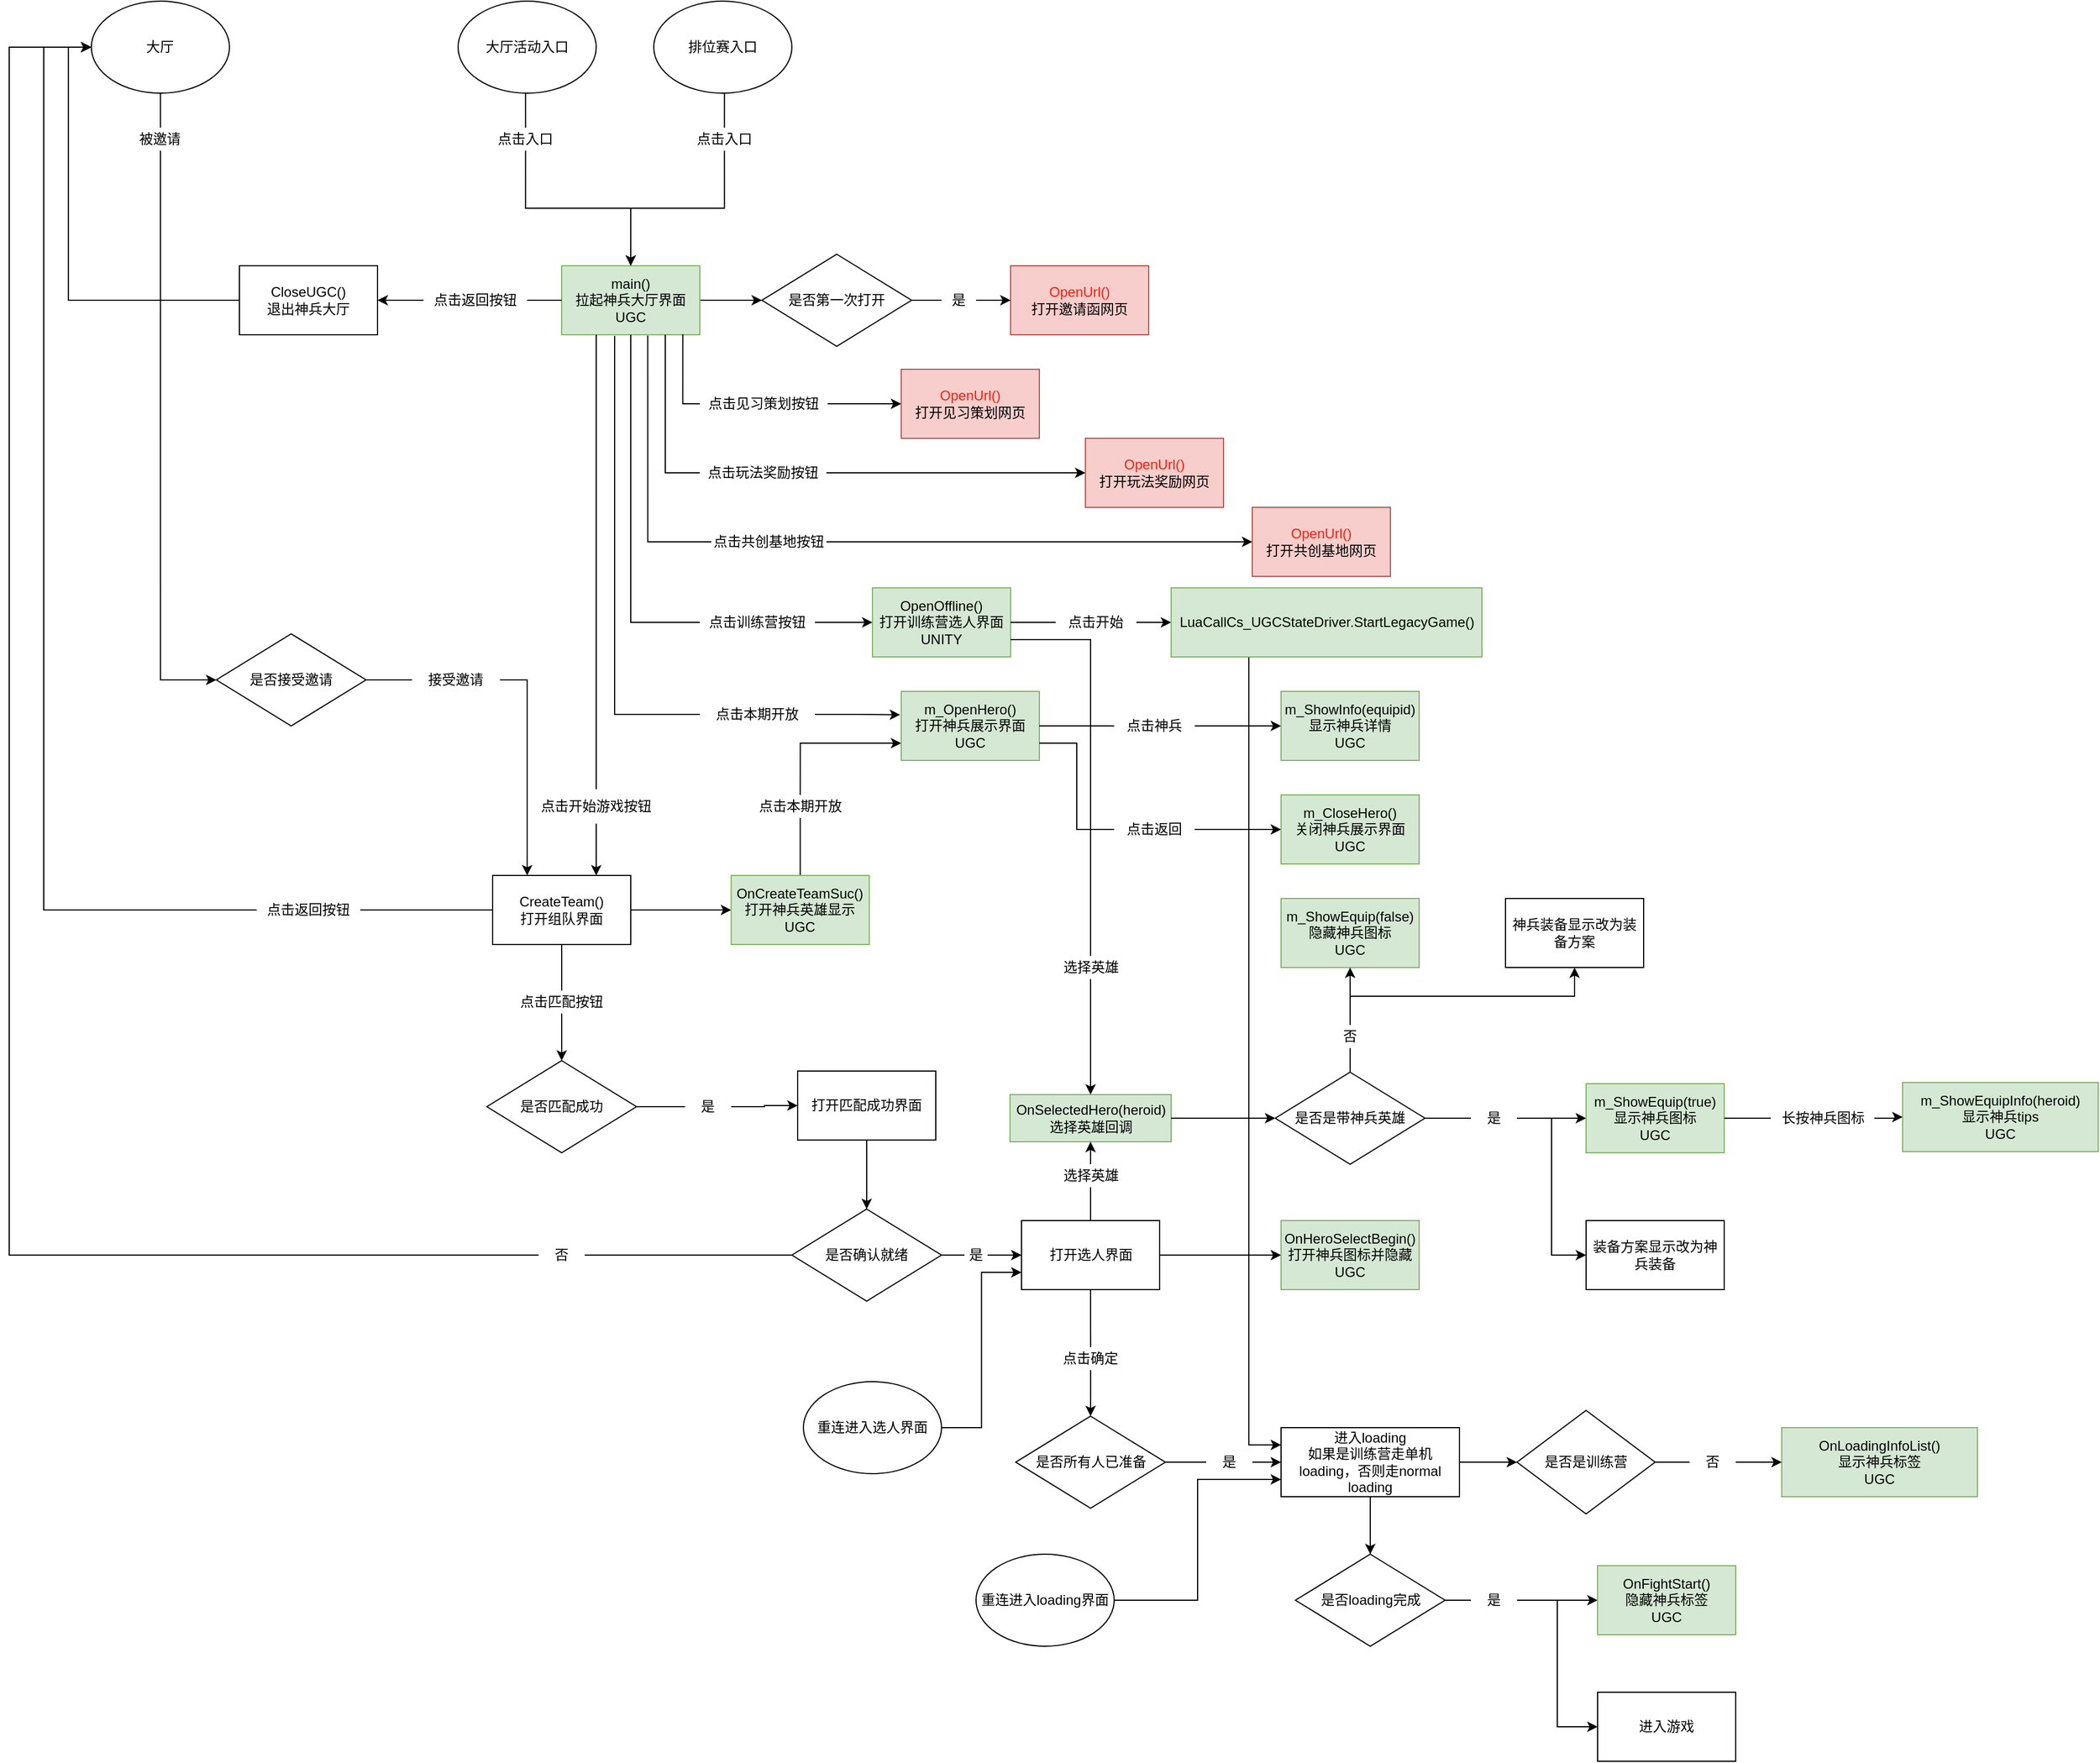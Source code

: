 <mxfile version="14.9.0" type="github">
  <diagram id="YT8MG9-5HIi4pTICeNCn" name="Page-1">
    <mxGraphModel dx="2012" dy="662" grid="1" gridSize="10" guides="1" tooltips="1" connect="1" arrows="1" fold="1" page="1" pageScale="1" pageWidth="827" pageHeight="1169" math="0" shadow="0">
      <root>
        <mxCell id="0" />
        <mxCell id="1" parent="0" />
        <mxCell id="nhshDBGBUjT2qlWIEf-f-32" style="edgeStyle=orthogonalEdgeStyle;rounded=0;orthogonalLoop=1;jettySize=auto;html=1;entryX=0;entryY=0.5;entryDx=0;entryDy=0;exitX=1;exitY=0.5;exitDx=0;exitDy=0;" parent="1" source="nhshDBGBUjT2qlWIEf-f-1" target="nhshDBGBUjT2qlWIEf-f-25" edge="1">
          <mxGeometry relative="1" as="geometry" />
        </mxCell>
        <mxCell id="nhshDBGBUjT2qlWIEf-f-43" style="edgeStyle=orthogonalEdgeStyle;rounded=0;orthogonalLoop=1;jettySize=auto;html=1;exitX=0;exitY=0.5;exitDx=0;exitDy=0;entryX=1;entryY=0.5;entryDx=0;entryDy=0;startArrow=none;" parent="1" source="nhshDBGBUjT2qlWIEf-f-44" target="nhshDBGBUjT2qlWIEf-f-13" edge="1">
          <mxGeometry relative="1" as="geometry" />
        </mxCell>
        <mxCell id="nhshDBGBUjT2qlWIEf-f-50" style="edgeStyle=orthogonalEdgeStyle;rounded=0;orthogonalLoop=1;jettySize=auto;html=1;exitX=1;exitY=0.5;exitDx=0;exitDy=0;entryX=0;entryY=0.5;entryDx=0;entryDy=0;startArrow=none;" parent="1" source="nhshDBGBUjT2qlWIEf-f-51" target="nhshDBGBUjT2qlWIEf-f-48" edge="1">
          <mxGeometry relative="1" as="geometry" />
        </mxCell>
        <mxCell id="nhshDBGBUjT2qlWIEf-f-57" style="edgeStyle=orthogonalEdgeStyle;rounded=0;orthogonalLoop=1;jettySize=auto;html=1;exitX=1;exitY=0.5;exitDx=0;exitDy=0;entryX=0;entryY=0.5;entryDx=0;entryDy=0;startArrow=none;" parent="1" source="nhshDBGBUjT2qlWIEf-f-61" target="nhshDBGBUjT2qlWIEf-f-54" edge="1">
          <mxGeometry relative="1" as="geometry" />
        </mxCell>
        <mxCell id="nhshDBGBUjT2qlWIEf-f-58" style="edgeStyle=orthogonalEdgeStyle;rounded=0;orthogonalLoop=1;jettySize=auto;html=1;exitX=1;exitY=0.5;exitDx=0;exitDy=0;entryX=0;entryY=0.5;entryDx=0;entryDy=0;startArrow=none;" parent="1" source="nhshDBGBUjT2qlWIEf-f-63" target="nhshDBGBUjT2qlWIEf-f-56" edge="1">
          <mxGeometry relative="1" as="geometry" />
        </mxCell>
        <mxCell id="nhshDBGBUjT2qlWIEf-f-66" style="edgeStyle=orthogonalEdgeStyle;rounded=0;orthogonalLoop=1;jettySize=auto;html=1;exitX=0.5;exitY=1;exitDx=0;exitDy=0;startArrow=none;entryX=0.75;entryY=0;entryDx=0;entryDy=0;" parent="1" source="nhshDBGBUjT2qlWIEf-f-67" target="nhshDBGBUjT2qlWIEf-f-65" edge="1">
          <mxGeometry relative="1" as="geometry" />
        </mxCell>
        <mxCell id="nhshDBGBUjT2qlWIEf-f-70" style="edgeStyle=orthogonalEdgeStyle;rounded=0;orthogonalLoop=1;jettySize=auto;html=1;exitX=1;exitY=0.5;exitDx=0;exitDy=0;entryX=-0.008;entryY=0.339;entryDx=0;entryDy=0;startArrow=none;entryPerimeter=0;" parent="1" source="nhshDBGBUjT2qlWIEf-f-71" target="nhshDBGBUjT2qlWIEf-f-69" edge="1">
          <mxGeometry relative="1" as="geometry" />
        </mxCell>
        <mxCell id="KfMMu8X5qKNCOc8bA0Uw-4" style="edgeStyle=orthogonalEdgeStyle;rounded=0;orthogonalLoop=1;jettySize=auto;html=1;exitX=1;exitY=0.5;exitDx=0;exitDy=0;entryX=0;entryY=0.5;entryDx=0;entryDy=0;startArrow=none;" edge="1" parent="1" source="KfMMu8X5qKNCOc8bA0Uw-5" target="KfMMu8X5qKNCOc8bA0Uw-3">
          <mxGeometry relative="1" as="geometry" />
        </mxCell>
        <mxCell id="nhshDBGBUjT2qlWIEf-f-1" value="main()&lt;br&gt;拉起神兵大厅界面&lt;br&gt;UGC" style="rounded=0;whiteSpace=wrap;html=1;fillColor=#d5e8d4;strokeColor=#82b366;" parent="1" vertex="1">
          <mxGeometry x="110" y="250" width="120" height="60" as="geometry" />
        </mxCell>
        <mxCell id="nhshDBGBUjT2qlWIEf-f-28" style="edgeStyle=orthogonalEdgeStyle;rounded=0;orthogonalLoop=1;jettySize=auto;html=1;exitX=0.5;exitY=1;exitDx=0;exitDy=0;entryX=0.5;entryY=0;entryDx=0;entryDy=0;startArrow=none;" parent="1" source="hbml1FgdlM_vx1Lwgwfr-5" target="nhshDBGBUjT2qlWIEf-f-1" edge="1">
          <mxGeometry relative="1" as="geometry" />
        </mxCell>
        <mxCell id="nhshDBGBUjT2qlWIEf-f-2" value="大厅活动入口" style="ellipse;whiteSpace=wrap;html=1;" parent="1" vertex="1">
          <mxGeometry x="20" y="20" width="120" height="80" as="geometry" />
        </mxCell>
        <mxCell id="nhshDBGBUjT2qlWIEf-f-29" style="edgeStyle=orthogonalEdgeStyle;rounded=0;orthogonalLoop=1;jettySize=auto;html=1;exitX=0.5;exitY=1;exitDx=0;exitDy=0;entryX=0.5;entryY=0;entryDx=0;entryDy=0;startArrow=none;" parent="1" source="hbml1FgdlM_vx1Lwgwfr-3" target="nhshDBGBUjT2qlWIEf-f-1" edge="1">
          <mxGeometry relative="1" as="geometry" />
        </mxCell>
        <mxCell id="nhshDBGBUjT2qlWIEf-f-4" value="排位赛入口" style="ellipse;whiteSpace=wrap;html=1;" parent="1" vertex="1">
          <mxGeometry x="190" y="20" width="120" height="80" as="geometry" />
        </mxCell>
        <mxCell id="nhshDBGBUjT2qlWIEf-f-19" style="edgeStyle=orthogonalEdgeStyle;rounded=0;orthogonalLoop=1;jettySize=auto;html=1;exitX=0;exitY=0.5;exitDx=0;exitDy=0;entryX=0;entryY=0.5;entryDx=0;entryDy=0;" parent="1" source="nhshDBGBUjT2qlWIEf-f-13" target="nhshDBGBUjT2qlWIEf-f-93" edge="1">
          <mxGeometry relative="1" as="geometry">
            <mxPoint x="-335" y="75" as="targetPoint" />
          </mxGeometry>
        </mxCell>
        <mxCell id="nhshDBGBUjT2qlWIEf-f-13" value="CloseUGC()&lt;br&gt;退出神兵大厅" style="rounded=0;whiteSpace=wrap;html=1;" parent="1" vertex="1">
          <mxGeometry x="-170" y="250" width="120" height="60" as="geometry" />
        </mxCell>
        <mxCell id="nhshDBGBUjT2qlWIEf-f-24" value="&lt;font color=&quot;#ff1b0a&quot;&gt;OpenUrl()&lt;/font&gt;&lt;br&gt;打开邀请函网页" style="rounded=0;whiteSpace=wrap;html=1;fillColor=#f8cecc;strokeColor=#b85450;" parent="1" vertex="1">
          <mxGeometry x="500" y="250" width="120" height="60" as="geometry" />
        </mxCell>
        <mxCell id="nhshDBGBUjT2qlWIEf-f-31" style="edgeStyle=orthogonalEdgeStyle;rounded=0;orthogonalLoop=1;jettySize=auto;html=1;exitX=1;exitY=0.5;exitDx=0;exitDy=0;entryX=0;entryY=0.5;entryDx=0;entryDy=0;startArrow=none;" parent="1" source="nhshDBGBUjT2qlWIEf-f-46" target="nhshDBGBUjT2qlWIEf-f-24" edge="1">
          <mxGeometry relative="1" as="geometry" />
        </mxCell>
        <mxCell id="nhshDBGBUjT2qlWIEf-f-25" value="是否第一次打开" style="rhombus;whiteSpace=wrap;html=1;" parent="1" vertex="1">
          <mxGeometry x="284" y="240" width="130" height="80" as="geometry" />
        </mxCell>
        <mxCell id="nhshDBGBUjT2qlWIEf-f-44" value="点击返回按钮" style="text;html=1;strokeColor=none;fillColor=none;align=center;verticalAlign=middle;whiteSpace=wrap;rounded=0;" parent="1" vertex="1">
          <mxGeometry x="-10" y="270" width="90" height="20" as="geometry" />
        </mxCell>
        <mxCell id="nhshDBGBUjT2qlWIEf-f-45" value="" style="edgeStyle=orthogonalEdgeStyle;rounded=0;orthogonalLoop=1;jettySize=auto;html=1;exitX=0;exitY=0.5;exitDx=0;exitDy=0;entryX=1;entryY=0.5;entryDx=0;entryDy=0;endArrow=none;" parent="1" source="nhshDBGBUjT2qlWIEf-f-1" target="nhshDBGBUjT2qlWIEf-f-44" edge="1">
          <mxGeometry relative="1" as="geometry">
            <mxPoint x="110" y="280" as="sourcePoint" />
            <mxPoint x="-100" y="280" as="targetPoint" />
          </mxGeometry>
        </mxCell>
        <mxCell id="nhshDBGBUjT2qlWIEf-f-46" value="是" style="text;html=1;strokeColor=none;fillColor=none;align=center;verticalAlign=middle;whiteSpace=wrap;rounded=0;" parent="1" vertex="1">
          <mxGeometry x="440" y="270" width="30" height="20" as="geometry" />
        </mxCell>
        <mxCell id="nhshDBGBUjT2qlWIEf-f-47" value="" style="edgeStyle=orthogonalEdgeStyle;rounded=0;orthogonalLoop=1;jettySize=auto;html=1;exitX=1;exitY=0.5;exitDx=0;exitDy=0;entryX=0;entryY=0.5;entryDx=0;entryDy=0;endArrow=none;" parent="1" source="nhshDBGBUjT2qlWIEf-f-25" target="nhshDBGBUjT2qlWIEf-f-46" edge="1">
          <mxGeometry relative="1" as="geometry">
            <mxPoint x="414" y="280" as="sourcePoint" />
            <mxPoint x="500" y="280" as="targetPoint" />
          </mxGeometry>
        </mxCell>
        <mxCell id="nhshDBGBUjT2qlWIEf-f-48" value="&lt;font color=&quot;#ff1b0a&quot;&gt;OpenUrl()&lt;/font&gt;&lt;br&gt;打开见习策划网页" style="rounded=0;whiteSpace=wrap;html=1;fillColor=#f8cecc;strokeColor=#b85450;" parent="1" vertex="1">
          <mxGeometry x="405" y="340" width="120" height="60" as="geometry" />
        </mxCell>
        <mxCell id="nhshDBGBUjT2qlWIEf-f-51" value="点击见习策划按钮" style="text;html=1;strokeColor=none;fillColor=none;align=center;verticalAlign=middle;whiteSpace=wrap;rounded=0;" parent="1" vertex="1">
          <mxGeometry x="230" y="360" width="111" height="20" as="geometry" />
        </mxCell>
        <mxCell id="nhshDBGBUjT2qlWIEf-f-52" value="" style="edgeStyle=orthogonalEdgeStyle;rounded=0;orthogonalLoop=1;jettySize=auto;html=1;exitX=0.877;exitY=0.992;exitDx=0;exitDy=0;entryX=0;entryY=0.5;entryDx=0;entryDy=0;endArrow=none;exitPerimeter=0;" parent="1" source="nhshDBGBUjT2qlWIEf-f-1" target="nhshDBGBUjT2qlWIEf-f-51" edge="1">
          <mxGeometry relative="1" as="geometry">
            <mxPoint x="170" y="310" as="sourcePoint" />
            <mxPoint x="500" y="370" as="targetPoint" />
            <Array as="points">
              <mxPoint x="215" y="370" />
            </Array>
          </mxGeometry>
        </mxCell>
        <mxCell id="nhshDBGBUjT2qlWIEf-f-54" value="&lt;font color=&quot;#ff1b0a&quot;&gt;OpenUrl()&lt;/font&gt;&lt;br&gt;打开玩法奖励网页" style="rounded=0;whiteSpace=wrap;html=1;fillColor=#f8cecc;strokeColor=#b85450;" parent="1" vertex="1">
          <mxGeometry x="565" y="400" width="120" height="60" as="geometry" />
        </mxCell>
        <mxCell id="nhshDBGBUjT2qlWIEf-f-56" value="&lt;font color=&quot;#ff1b0a&quot;&gt;OpenUrl()&lt;/font&gt;&lt;br&gt;打开共创基地网页" style="rounded=0;whiteSpace=wrap;html=1;fillColor=#f8cecc;strokeColor=#b85450;" parent="1" vertex="1">
          <mxGeometry x="710" y="460" width="120" height="60" as="geometry" />
        </mxCell>
        <mxCell id="nhshDBGBUjT2qlWIEf-f-61" value="点击玩法奖励按钮" style="text;html=1;strokeColor=none;fillColor=none;align=center;verticalAlign=middle;whiteSpace=wrap;rounded=0;" parent="1" vertex="1">
          <mxGeometry x="230" y="420" width="110" height="20" as="geometry" />
        </mxCell>
        <mxCell id="nhshDBGBUjT2qlWIEf-f-62" value="" style="edgeStyle=orthogonalEdgeStyle;rounded=0;orthogonalLoop=1;jettySize=auto;html=1;exitX=0.75;exitY=1;exitDx=0;exitDy=0;entryX=0;entryY=0.5;entryDx=0;entryDy=0;endArrow=none;" parent="1" source="nhshDBGBUjT2qlWIEf-f-1" target="nhshDBGBUjT2qlWIEf-f-61" edge="1">
          <mxGeometry relative="1" as="geometry">
            <mxPoint x="170" y="310" as="sourcePoint" />
            <mxPoint x="501" y="450" as="targetPoint" />
          </mxGeometry>
        </mxCell>
        <mxCell id="nhshDBGBUjT2qlWIEf-f-63" value="点击共创基地按钮" style="text;html=1;strokeColor=none;fillColor=none;align=center;verticalAlign=middle;whiteSpace=wrap;rounded=0;" parent="1" vertex="1">
          <mxGeometry x="240" y="480" width="100" height="20" as="geometry" />
        </mxCell>
        <mxCell id="nhshDBGBUjT2qlWIEf-f-64" value="" style="edgeStyle=orthogonalEdgeStyle;rounded=0;orthogonalLoop=1;jettySize=auto;html=1;exitX=0.623;exitY=1.012;exitDx=0;exitDy=0;entryX=0;entryY=0.5;entryDx=0;entryDy=0;endArrow=none;exitPerimeter=0;" parent="1" source="nhshDBGBUjT2qlWIEf-f-1" target="nhshDBGBUjT2qlWIEf-f-63" edge="1">
          <mxGeometry relative="1" as="geometry">
            <mxPoint x="170" y="310" as="sourcePoint" />
            <mxPoint x="500" y="540" as="targetPoint" />
          </mxGeometry>
        </mxCell>
        <mxCell id="nhshDBGBUjT2qlWIEf-f-83" style="edgeStyle=orthogonalEdgeStyle;rounded=0;orthogonalLoop=1;jettySize=auto;html=1;exitX=0.5;exitY=0;exitDx=0;exitDy=0;entryX=0;entryY=0.75;entryDx=0;entryDy=0;startArrow=none;" parent="1" source="nhshDBGBUjT2qlWIEf-f-84" target="nhshDBGBUjT2qlWIEf-f-69" edge="1">
          <mxGeometry relative="1" as="geometry" />
        </mxCell>
        <mxCell id="nhshDBGBUjT2qlWIEf-f-86" style="edgeStyle=orthogonalEdgeStyle;rounded=0;orthogonalLoop=1;jettySize=auto;html=1;exitX=0;exitY=0.5;exitDx=0;exitDy=0;entryX=0;entryY=0.5;entryDx=0;entryDy=0;startArrow=none;" parent="1" source="nhshDBGBUjT2qlWIEf-f-91" target="nhshDBGBUjT2qlWIEf-f-93" edge="1">
          <mxGeometry relative="1" as="geometry">
            <mxPoint x="-335" y="75" as="targetPoint" />
            <Array as="points">
              <mxPoint x="-340" y="810" />
              <mxPoint x="-340" y="60" />
            </Array>
          </mxGeometry>
        </mxCell>
        <mxCell id="nhshDBGBUjT2qlWIEf-f-95" style="edgeStyle=orthogonalEdgeStyle;rounded=0;orthogonalLoop=1;jettySize=auto;html=1;startArrow=none;exitX=0.5;exitY=1;exitDx=0;exitDy=0;entryX=0.5;entryY=0;entryDx=0;entryDy=0;" parent="1" source="nhshDBGBUjT2qlWIEf-f-96" target="nhshDBGBUjT2qlWIEf-f-100" edge="1">
          <mxGeometry relative="1" as="geometry">
            <mxPoint x="170" y="910" as="sourcePoint" />
            <mxPoint x="170" y="940" as="targetPoint" />
          </mxGeometry>
        </mxCell>
        <mxCell id="nhshDBGBUjT2qlWIEf-f-152" value="" style="edgeStyle=orthogonalEdgeStyle;rounded=0;orthogonalLoop=1;jettySize=auto;html=1;" parent="1" source="nhshDBGBUjT2qlWIEf-f-65" target="nhshDBGBUjT2qlWIEf-f-151" edge="1">
          <mxGeometry relative="1" as="geometry" />
        </mxCell>
        <mxCell id="nhshDBGBUjT2qlWIEf-f-65" value="CreateTeam()&lt;br&gt;打开组队界面" style="rounded=0;whiteSpace=wrap;html=1;" parent="1" vertex="1">
          <mxGeometry x="50" y="780" width="120" height="60" as="geometry" />
        </mxCell>
        <mxCell id="nhshDBGBUjT2qlWIEf-f-67" value="点击开始游戏按钮" style="text;html=1;strokeColor=none;fillColor=none;align=center;verticalAlign=middle;whiteSpace=wrap;rounded=0;" parent="1" vertex="1">
          <mxGeometry x="90" y="705" width="100" height="30" as="geometry" />
        </mxCell>
        <mxCell id="nhshDBGBUjT2qlWIEf-f-68" value="" style="edgeStyle=orthogonalEdgeStyle;rounded=0;orthogonalLoop=1;jettySize=auto;html=1;exitX=0.25;exitY=1;exitDx=0;exitDy=0;endArrow=none;" parent="1" source="nhshDBGBUjT2qlWIEf-f-1" target="nhshDBGBUjT2qlWIEf-f-67" edge="1">
          <mxGeometry relative="1" as="geometry">
            <mxPoint x="170" y="310" as="sourcePoint" />
            <mxPoint x="170" y="620" as="targetPoint" />
          </mxGeometry>
        </mxCell>
        <mxCell id="nhshDBGBUjT2qlWIEf-f-75" style="edgeStyle=orthogonalEdgeStyle;rounded=0;orthogonalLoop=1;jettySize=auto;html=1;exitX=1;exitY=0.5;exitDx=0;exitDy=0;entryX=0;entryY=0.5;entryDx=0;entryDy=0;startArrow=none;" parent="1" source="nhshDBGBUjT2qlWIEf-f-76" target="nhshDBGBUjT2qlWIEf-f-73" edge="1">
          <mxGeometry relative="1" as="geometry" />
        </mxCell>
        <mxCell id="nhshDBGBUjT2qlWIEf-f-80" style="edgeStyle=orthogonalEdgeStyle;rounded=0;orthogonalLoop=1;jettySize=auto;html=1;exitX=1;exitY=0.5;exitDx=0;exitDy=0;entryX=0;entryY=0.5;entryDx=0;entryDy=0;startArrow=none;" parent="1" source="nhshDBGBUjT2qlWIEf-f-81" target="nhshDBGBUjT2qlWIEf-f-79" edge="1">
          <mxGeometry relative="1" as="geometry" />
        </mxCell>
        <mxCell id="nhshDBGBUjT2qlWIEf-f-69" value="m_OpenHero()&lt;br&gt;打开神兵展示界面&lt;br&gt;UGC" style="rounded=0;whiteSpace=wrap;html=1;fillColor=#d5e8d4;strokeColor=#82b366;" parent="1" vertex="1">
          <mxGeometry x="405" y="620" width="120" height="60" as="geometry" />
        </mxCell>
        <mxCell id="nhshDBGBUjT2qlWIEf-f-71" value="点击本期开放" style="text;html=1;strokeColor=none;fillColor=none;align=center;verticalAlign=middle;whiteSpace=wrap;rounded=0;" parent="1" vertex="1">
          <mxGeometry x="230" y="630" width="100" height="20" as="geometry" />
        </mxCell>
        <mxCell id="nhshDBGBUjT2qlWIEf-f-72" value="" style="edgeStyle=orthogonalEdgeStyle;rounded=0;orthogonalLoop=1;jettySize=auto;html=1;entryX=0;entryY=0.5;entryDx=0;entryDy=0;endArrow=none;" parent="1" target="nhshDBGBUjT2qlWIEf-f-71" edge="1">
          <mxGeometry relative="1" as="geometry">
            <mxPoint x="156" y="311" as="sourcePoint" />
            <mxPoint x="501" y="650" as="targetPoint" />
            <Array as="points">
              <mxPoint x="156" y="311" />
              <mxPoint x="156" y="640" />
            </Array>
          </mxGeometry>
        </mxCell>
        <mxCell id="nhshDBGBUjT2qlWIEf-f-73" value="m_ShowInfo(equipid)&lt;br&gt;显示神兵详情&lt;br&gt;UGC" style="rounded=0;whiteSpace=wrap;html=1;fillColor=#d5e8d4;strokeColor=#82b366;" parent="1" vertex="1">
          <mxGeometry x="735" y="620" width="120" height="60" as="geometry" />
        </mxCell>
        <mxCell id="nhshDBGBUjT2qlWIEf-f-76" value="点击神兵" style="text;html=1;strokeColor=none;fillColor=none;align=center;verticalAlign=middle;whiteSpace=wrap;rounded=0;" parent="1" vertex="1">
          <mxGeometry x="590" y="640" width="70" height="20" as="geometry" />
        </mxCell>
        <mxCell id="nhshDBGBUjT2qlWIEf-f-77" value="" style="edgeStyle=orthogonalEdgeStyle;rounded=0;orthogonalLoop=1;jettySize=auto;html=1;exitX=1;exitY=0.5;exitDx=0;exitDy=0;entryX=0;entryY=0.5;entryDx=0;entryDy=0;endArrow=none;" parent="1" source="nhshDBGBUjT2qlWIEf-f-69" target="nhshDBGBUjT2qlWIEf-f-76" edge="1">
          <mxGeometry relative="1" as="geometry">
            <mxPoint x="525" y="650" as="sourcePoint" />
            <mxPoint x="707" y="650" as="targetPoint" />
          </mxGeometry>
        </mxCell>
        <mxCell id="nhshDBGBUjT2qlWIEf-f-79" value="m_CloseHero()&lt;br&gt;关闭神兵展示界面&lt;br&gt;UGC" style="rounded=0;whiteSpace=wrap;html=1;fillColor=#d5e8d4;strokeColor=#82b366;" parent="1" vertex="1">
          <mxGeometry x="735" y="710" width="120" height="60" as="geometry" />
        </mxCell>
        <mxCell id="nhshDBGBUjT2qlWIEf-f-81" value="点击返回" style="text;html=1;strokeColor=none;fillColor=none;align=center;verticalAlign=middle;whiteSpace=wrap;rounded=0;" parent="1" vertex="1">
          <mxGeometry x="590" y="730" width="70" height="20" as="geometry" />
        </mxCell>
        <mxCell id="nhshDBGBUjT2qlWIEf-f-82" value="" style="edgeStyle=orthogonalEdgeStyle;rounded=0;orthogonalLoop=1;jettySize=auto;html=1;exitX=1;exitY=0.75;exitDx=0;exitDy=0;entryX=0;entryY=0.5;entryDx=0;entryDy=0;endArrow=none;" parent="1" source="nhshDBGBUjT2qlWIEf-f-69" target="nhshDBGBUjT2qlWIEf-f-81" edge="1">
          <mxGeometry relative="1" as="geometry">
            <mxPoint x="465" y="680" as="sourcePoint" />
            <mxPoint x="707" y="740" as="targetPoint" />
          </mxGeometry>
        </mxCell>
        <mxCell id="nhshDBGBUjT2qlWIEf-f-84" value="点击本期开放" style="text;html=1;strokeColor=none;fillColor=none;align=center;verticalAlign=middle;whiteSpace=wrap;rounded=0;" parent="1" vertex="1">
          <mxGeometry x="280" y="710" width="74.5" height="20" as="geometry" />
        </mxCell>
        <mxCell id="nhshDBGBUjT2qlWIEf-f-85" value="" style="edgeStyle=orthogonalEdgeStyle;rounded=0;orthogonalLoop=1;jettySize=auto;html=1;exitX=0.5;exitY=0;exitDx=0;exitDy=0;entryX=0.5;entryY=1;entryDx=0;entryDy=0;endArrow=none;" parent="1" source="nhshDBGBUjT2qlWIEf-f-151" target="nhshDBGBUjT2qlWIEf-f-84" edge="1">
          <mxGeometry relative="1" as="geometry">
            <mxPoint x="230" y="810" as="sourcePoint" />
            <mxPoint x="405" y="650" as="targetPoint" />
          </mxGeometry>
        </mxCell>
        <mxCell id="nhshDBGBUjT2qlWIEf-f-91" value="点击返回按钮" style="text;html=1;strokeColor=none;fillColor=none;align=center;verticalAlign=middle;whiteSpace=wrap;rounded=0;" parent="1" vertex="1">
          <mxGeometry x="-155" y="800" width="90" height="20" as="geometry" />
        </mxCell>
        <mxCell id="nhshDBGBUjT2qlWIEf-f-92" value="" style="edgeStyle=orthogonalEdgeStyle;rounded=0;orthogonalLoop=1;jettySize=auto;html=1;exitX=0;exitY=0.5;exitDx=0;exitDy=0;entryX=1;entryY=0.5;entryDx=0;entryDy=0;endArrow=none;" parent="1" source="nhshDBGBUjT2qlWIEf-f-65" target="nhshDBGBUjT2qlWIEf-f-91" edge="1">
          <mxGeometry relative="1" as="geometry">
            <mxPoint x="110" y="810" as="sourcePoint" />
            <mxPoint x="10" y="75" as="targetPoint" />
          </mxGeometry>
        </mxCell>
        <mxCell id="hbml1FgdlM_vx1Lwgwfr-7" style="edgeStyle=orthogonalEdgeStyle;rounded=0;orthogonalLoop=1;jettySize=auto;html=1;exitX=0.5;exitY=1;exitDx=0;exitDy=0;startArrow=none;entryX=0;entryY=0.5;entryDx=0;entryDy=0;" parent="1" source="hbml1FgdlM_vx1Lwgwfr-8" target="hbml1FgdlM_vx1Lwgwfr-10" edge="1">
          <mxGeometry relative="1" as="geometry" />
        </mxCell>
        <mxCell id="nhshDBGBUjT2qlWIEf-f-93" value="大厅" style="ellipse;whiteSpace=wrap;html=1;strokeColor=#000000;fillColor=#ffffff;" parent="1" vertex="1">
          <mxGeometry x="-298.62" y="20" width="120" height="80" as="geometry" />
        </mxCell>
        <mxCell id="nhshDBGBUjT2qlWIEf-f-96" value="点击匹配按钮" style="text;html=1;strokeColor=none;fillColor=none;align=center;verticalAlign=middle;whiteSpace=wrap;rounded=0;" parent="1" vertex="1">
          <mxGeometry x="65" y="880" width="90" height="20" as="geometry" />
        </mxCell>
        <mxCell id="nhshDBGBUjT2qlWIEf-f-97" value="" style="edgeStyle=orthogonalEdgeStyle;rounded=0;orthogonalLoop=1;jettySize=auto;html=1;exitX=0.5;exitY=1;exitDx=0;exitDy=0;endArrow=none;entryX=0.5;entryY=0;entryDx=0;entryDy=0;" parent="1" source="nhshDBGBUjT2qlWIEf-f-65" target="nhshDBGBUjT2qlWIEf-f-96" edge="1">
          <mxGeometry relative="1" as="geometry">
            <mxPoint x="170" y="840" as="sourcePoint" />
            <mxPoint x="170" y="870" as="targetPoint" />
          </mxGeometry>
        </mxCell>
        <mxCell id="nhshDBGBUjT2qlWIEf-f-102" style="edgeStyle=orthogonalEdgeStyle;rounded=0;orthogonalLoop=1;jettySize=auto;html=1;exitX=1;exitY=0.5;exitDx=0;exitDy=0;entryX=0;entryY=0.5;entryDx=0;entryDy=0;startArrow=none;" parent="1" source="nhshDBGBUjT2qlWIEf-f-176" target="nhshDBGBUjT2qlWIEf-f-101" edge="1">
          <mxGeometry relative="1" as="geometry" />
        </mxCell>
        <mxCell id="nhshDBGBUjT2qlWIEf-f-100" value="是否匹配成功" style="rhombus;whiteSpace=wrap;html=1;" parent="1" vertex="1">
          <mxGeometry x="45" y="941" width="130" height="80" as="geometry" />
        </mxCell>
        <mxCell id="nhshDBGBUjT2qlWIEf-f-116" style="edgeStyle=orthogonalEdgeStyle;rounded=0;orthogonalLoop=1;jettySize=auto;html=1;entryX=0.5;entryY=0;entryDx=0;entryDy=0;" parent="1" source="nhshDBGBUjT2qlWIEf-f-101" target="nhshDBGBUjT2qlWIEf-f-110" edge="1">
          <mxGeometry relative="1" as="geometry" />
        </mxCell>
        <mxCell id="nhshDBGBUjT2qlWIEf-f-101" value="打开匹配成功界面" style="rounded=0;whiteSpace=wrap;html=1;" parent="1" vertex="1">
          <mxGeometry x="315" y="950" width="120" height="60" as="geometry" />
        </mxCell>
        <mxCell id="nhshDBGBUjT2qlWIEf-f-155" value="" style="edgeStyle=orthogonalEdgeStyle;rounded=0;orthogonalLoop=1;jettySize=auto;html=1;" parent="1" source="nhshDBGBUjT2qlWIEf-f-103" target="nhshDBGBUjT2qlWIEf-f-154" edge="1">
          <mxGeometry relative="1" as="geometry" />
        </mxCell>
        <mxCell id="nhshDBGBUjT2qlWIEf-f-172" value="" style="edgeStyle=orthogonalEdgeStyle;rounded=0;orthogonalLoop=1;jettySize=auto;html=1;startArrow=none;" parent="1" source="nhshDBGBUjT2qlWIEf-f-173" target="nhshDBGBUjT2qlWIEf-f-175" edge="1">
          <mxGeometry relative="1" as="geometry" />
        </mxCell>
        <mxCell id="nhshDBGBUjT2qlWIEf-f-103" value="打开选人界面" style="rounded=0;whiteSpace=wrap;html=1;" parent="1" vertex="1">
          <mxGeometry x="509.5" y="1080" width="120" height="60" as="geometry" />
        </mxCell>
        <mxCell id="nhshDBGBUjT2qlWIEf-f-117" style="edgeStyle=orthogonalEdgeStyle;rounded=0;orthogonalLoop=1;jettySize=auto;html=1;exitX=0;exitY=0.5;exitDx=0;exitDy=0;entryX=0;entryY=0.5;entryDx=0;entryDy=0;startArrow=none;" parent="1" source="nhshDBGBUjT2qlWIEf-f-118" target="nhshDBGBUjT2qlWIEf-f-93" edge="1">
          <mxGeometry relative="1" as="geometry">
            <Array as="points">
              <mxPoint x="-370" y="1110" />
              <mxPoint x="-370" y="60" />
            </Array>
          </mxGeometry>
        </mxCell>
        <mxCell id="nhshDBGBUjT2qlWIEf-f-120" style="edgeStyle=orthogonalEdgeStyle;rounded=0;orthogonalLoop=1;jettySize=auto;html=1;exitX=1;exitY=0.5;exitDx=0;exitDy=0;entryX=0;entryY=0.5;entryDx=0;entryDy=0;startArrow=none;" parent="1" source="nhshDBGBUjT2qlWIEf-f-121" target="nhshDBGBUjT2qlWIEf-f-103" edge="1">
          <mxGeometry relative="1" as="geometry" />
        </mxCell>
        <mxCell id="nhshDBGBUjT2qlWIEf-f-110" value="是否确认就绪" style="rhombus;whiteSpace=wrap;html=1;" parent="1" vertex="1">
          <mxGeometry x="310" y="1070" width="130" height="80" as="geometry" />
        </mxCell>
        <mxCell id="nhshDBGBUjT2qlWIEf-f-118" value="否" style="text;html=1;strokeColor=none;fillColor=none;align=center;verticalAlign=middle;whiteSpace=wrap;rounded=0;" parent="1" vertex="1">
          <mxGeometry x="90" y="1100" width="40" height="20" as="geometry" />
        </mxCell>
        <mxCell id="nhshDBGBUjT2qlWIEf-f-119" value="" style="edgeStyle=orthogonalEdgeStyle;rounded=0;orthogonalLoop=1;jettySize=auto;html=1;exitX=0;exitY=0.5;exitDx=0;exitDy=0;entryX=1;entryY=0.5;entryDx=0;entryDy=0;endArrow=none;" parent="1" source="nhshDBGBUjT2qlWIEf-f-110" target="nhshDBGBUjT2qlWIEf-f-118" edge="1">
          <mxGeometry relative="1" as="geometry">
            <mxPoint x="330.5" y="1110" as="sourcePoint" />
            <mxPoint x="-170" y="60" as="targetPoint" />
          </mxGeometry>
        </mxCell>
        <mxCell id="nhshDBGBUjT2qlWIEf-f-121" value="是" style="text;html=1;strokeColor=none;fillColor=none;align=center;verticalAlign=middle;whiteSpace=wrap;rounded=0;" parent="1" vertex="1">
          <mxGeometry x="460" y="1100" width="20" height="20" as="geometry" />
        </mxCell>
        <mxCell id="nhshDBGBUjT2qlWIEf-f-122" value="" style="edgeStyle=orthogonalEdgeStyle;rounded=0;orthogonalLoop=1;jettySize=auto;html=1;exitX=1;exitY=0.5;exitDx=0;exitDy=0;entryX=0;entryY=0.5;entryDx=0;entryDy=0;endArrow=none;" parent="1" source="nhshDBGBUjT2qlWIEf-f-110" target="nhshDBGBUjT2qlWIEf-f-121" edge="1">
          <mxGeometry relative="1" as="geometry">
            <mxPoint x="440" y="1110" as="sourcePoint" />
            <mxPoint x="559.5" y="1110" as="targetPoint" />
          </mxGeometry>
        </mxCell>
        <mxCell id="nhshDBGBUjT2qlWIEf-f-151" value="OnCreateTeamSuc()&lt;br&gt;打开神兵英雄显示&lt;br&gt;UGC" style="rounded=0;whiteSpace=wrap;html=1;fillColor=#d5e8d4;strokeColor=#82b366;" parent="1" vertex="1">
          <mxGeometry x="257.25" y="780" width="120" height="60" as="geometry" />
        </mxCell>
        <mxCell id="nhshDBGBUjT2qlWIEf-f-154" value="OnHeroSelectBegin()&lt;br&gt;打开神兵图标并隐藏&lt;br&gt;UGC" style="rounded=0;whiteSpace=wrap;html=1;strokeColor=#82b366;fillColor=#d5e8d4;" parent="1" vertex="1">
          <mxGeometry x="735" y="1080" width="120" height="60" as="geometry" />
        </mxCell>
        <mxCell id="nhshDBGBUjT2qlWIEf-f-137" value="&lt;span&gt;m_ShowEquip(false)&lt;/span&gt;&lt;br&gt;&lt;span&gt;隐藏神兵图标&lt;/span&gt;&lt;br&gt;&lt;span&gt;UGC&lt;/span&gt;" style="rounded=0;whiteSpace=wrap;html=1;strokeColor=#82b366;fillColor=#d5e8d4;" parent="1" vertex="1">
          <mxGeometry x="735" y="800" width="120" height="60" as="geometry" />
        </mxCell>
        <mxCell id="nhshDBGBUjT2qlWIEf-f-148" style="edgeStyle=orthogonalEdgeStyle;rounded=0;orthogonalLoop=1;jettySize=auto;html=1;exitX=0.5;exitY=0;exitDx=0;exitDy=0;entryX=0.5;entryY=1;entryDx=0;entryDy=0;startArrow=none;" parent="1" source="nhshDBGBUjT2qlWIEf-f-133" target="nhshDBGBUjT2qlWIEf-f-137" edge="1">
          <mxGeometry relative="1" as="geometry" />
        </mxCell>
        <mxCell id="nhshDBGBUjT2qlWIEf-f-127" value="是否是带神兵英雄" style="rhombus;whiteSpace=wrap;html=1;" parent="1" vertex="1">
          <mxGeometry x="730" y="951" width="130" height="80" as="geometry" />
        </mxCell>
        <mxCell id="nhshDBGBUjT2qlWIEf-f-129" value="OnSelectedHero(heroid)&lt;br&gt;选择英雄回调" style="text;html=1;strokeColor=#82b366;fillColor=#d5e8d4;align=center;verticalAlign=middle;whiteSpace=wrap;rounded=0;" parent="1" vertex="1">
          <mxGeometry x="499.5" y="970.5" width="140" height="41" as="geometry" />
        </mxCell>
        <mxCell id="nhshDBGBUjT2qlWIEf-f-128" style="edgeStyle=orthogonalEdgeStyle;rounded=0;orthogonalLoop=1;jettySize=auto;html=1;exitX=1;exitY=0.5;exitDx=0;exitDy=0;entryX=0;entryY=0.5;entryDx=0;entryDy=0;startArrow=none;" parent="1" source="nhshDBGBUjT2qlWIEf-f-129" target="nhshDBGBUjT2qlWIEf-f-127" edge="1">
          <mxGeometry x="525" y="900" as="geometry" />
        </mxCell>
        <mxCell id="nhshDBGBUjT2qlWIEf-f-168" style="edgeStyle=orthogonalEdgeStyle;rounded=0;orthogonalLoop=1;jettySize=auto;html=1;exitX=0.5;exitY=0;exitDx=0;exitDy=0;entryX=0.5;entryY=1;entryDx=0;entryDy=0;" parent="1" source="nhshDBGBUjT2qlWIEf-f-133" target="nhshDBGBUjT2qlWIEf-f-167" edge="1">
          <mxGeometry relative="1" as="geometry" />
        </mxCell>
        <mxCell id="nhshDBGBUjT2qlWIEf-f-133" value="否" style="text;html=1;strokeColor=none;fillColor=none;align=center;verticalAlign=middle;whiteSpace=wrap;rounded=0;" parent="1" vertex="1">
          <mxGeometry x="775" y="910" width="40" height="20" as="geometry" />
        </mxCell>
        <mxCell id="nhshDBGBUjT2qlWIEf-f-149" value="" style="edgeStyle=orthogonalEdgeStyle;rounded=0;orthogonalLoop=1;jettySize=auto;html=1;exitX=0.5;exitY=0;exitDx=0;exitDy=0;entryX=0.5;entryY=1;entryDx=0;entryDy=0;endArrow=none;" parent="1" source="nhshDBGBUjT2qlWIEf-f-127" target="nhshDBGBUjT2qlWIEf-f-133" edge="1">
          <mxGeometry x="525" y="900" as="geometry">
            <mxPoint x="760" y="1031" as="sourcePoint" />
            <mxPoint x="589" y="1031" as="targetPoint" />
          </mxGeometry>
        </mxCell>
        <mxCell id="nhshDBGBUjT2qlWIEf-f-150" value="&lt;span&gt;m_ShowEquip(true)&lt;/span&gt;&lt;br&gt;&lt;span&gt;显示神兵图标&lt;/span&gt;&lt;br&gt;&lt;span&gt;UGC&lt;/span&gt;" style="rounded=0;whiteSpace=wrap;html=1;strokeColor=#82b366;fillColor=#d5e8d4;" parent="1" vertex="1">
          <mxGeometry x="1000" y="961" width="120" height="60" as="geometry" />
        </mxCell>
        <mxCell id="nhshDBGBUjT2qlWIEf-f-166" style="edgeStyle=orthogonalEdgeStyle;rounded=0;orthogonalLoop=1;jettySize=auto;html=1;entryX=0;entryY=0.5;entryDx=0;entryDy=0;" parent="1" source="nhshDBGBUjT2qlWIEf-f-157" target="nhshDBGBUjT2qlWIEf-f-164" edge="1">
          <mxGeometry relative="1" as="geometry" />
        </mxCell>
        <mxCell id="nhshDBGBUjT2qlWIEf-f-157" value="是" style="text;html=1;strokeColor=none;fillColor=none;align=center;verticalAlign=middle;whiteSpace=wrap;rounded=0;" parent="1" vertex="1">
          <mxGeometry x="900" y="981" width="40" height="20" as="geometry" />
        </mxCell>
        <mxCell id="nhshDBGBUjT2qlWIEf-f-156" style="edgeStyle=orthogonalEdgeStyle;rounded=0;orthogonalLoop=1;jettySize=auto;html=1;exitX=1;exitY=0.5;exitDx=0;exitDy=0;entryX=0;entryY=0.5;entryDx=0;entryDy=0;startArrow=none;" parent="1" source="nhshDBGBUjT2qlWIEf-f-157" target="nhshDBGBUjT2qlWIEf-f-150" edge="1">
          <mxGeometry x="525" y="900" as="geometry" />
        </mxCell>
        <mxCell id="nhshDBGBUjT2qlWIEf-f-158" value="" style="edgeStyle=orthogonalEdgeStyle;rounded=0;orthogonalLoop=1;jettySize=auto;html=1;exitX=1;exitY=0.5;exitDx=0;exitDy=0;entryX=0;entryY=0.5;entryDx=0;entryDy=0;endArrow=none;" parent="1" source="nhshDBGBUjT2qlWIEf-f-127" target="nhshDBGBUjT2qlWIEf-f-157" edge="1">
          <mxGeometry x="525" y="900" as="geometry">
            <mxPoint x="890" y="991" as="sourcePoint" />
            <mxPoint x="935" y="991" as="targetPoint" />
          </mxGeometry>
        </mxCell>
        <mxCell id="nhshDBGBUjT2qlWIEf-f-159" value="&lt;span&gt;m_ShowEquipInfo(heroid)&lt;/span&gt;&lt;br&gt;&lt;span&gt;显示神兵tips&lt;/span&gt;&lt;br&gt;&lt;span&gt;UGC&lt;/span&gt;" style="rounded=0;whiteSpace=wrap;html=1;strokeColor=#82b366;fillColor=#d5e8d4;" parent="1" vertex="1">
          <mxGeometry x="1275" y="960" width="170" height="60" as="geometry" />
        </mxCell>
        <mxCell id="nhshDBGBUjT2qlWIEf-f-161" value="长按神兵图标" style="text;html=1;strokeColor=none;fillColor=none;align=center;verticalAlign=middle;whiteSpace=wrap;rounded=0;" parent="1" vertex="1">
          <mxGeometry x="1160.5" y="981" width="90" height="20" as="geometry" />
        </mxCell>
        <mxCell id="nhshDBGBUjT2qlWIEf-f-160" value="" style="edgeStyle=orthogonalEdgeStyle;rounded=0;orthogonalLoop=1;jettySize=auto;html=1;startArrow=none;" parent="1" source="nhshDBGBUjT2qlWIEf-f-161" target="nhshDBGBUjT2qlWIEf-f-159" edge="1">
          <mxGeometry x="590" y="900" as="geometry" />
        </mxCell>
        <mxCell id="nhshDBGBUjT2qlWIEf-f-162" value="" style="edgeStyle=orthogonalEdgeStyle;rounded=0;orthogonalLoop=1;jettySize=auto;html=1;endArrow=none;" parent="1" source="nhshDBGBUjT2qlWIEf-f-150" target="nhshDBGBUjT2qlWIEf-f-161" edge="1">
          <mxGeometry x="590" y="900" as="geometry">
            <mxPoint x="1120" y="991" as="sourcePoint" />
            <mxPoint x="1250.5" y="991" as="targetPoint" />
          </mxGeometry>
        </mxCell>
        <mxCell id="nhshDBGBUjT2qlWIEf-f-164" value="装备方案显示改为神兵装备" style="rounded=0;whiteSpace=wrap;html=1;strokeColor=#000000;fillColor=#ffffff;" parent="1" vertex="1">
          <mxGeometry x="1000" y="1080" width="120" height="60" as="geometry" />
        </mxCell>
        <mxCell id="nhshDBGBUjT2qlWIEf-f-167" value="神兵装备显示改为装备方案" style="rounded=0;whiteSpace=wrap;html=1;strokeColor=#000000;fillColor=#ffffff;" parent="1" vertex="1">
          <mxGeometry x="930" y="800" width="120" height="60" as="geometry" />
        </mxCell>
        <mxCell id="nhshDBGBUjT2qlWIEf-f-169" style="edgeStyle=orthogonalEdgeStyle;rounded=0;orthogonalLoop=1;jettySize=auto;html=1;exitX=0.5;exitY=1;exitDx=0;exitDy=0;" parent="1" source="nhshDBGBUjT2qlWIEf-f-81" target="nhshDBGBUjT2qlWIEf-f-81" edge="1">
          <mxGeometry relative="1" as="geometry" />
        </mxCell>
        <mxCell id="nhshDBGBUjT2qlWIEf-f-193" value="" style="edgeStyle=orthogonalEdgeStyle;rounded=0;orthogonalLoop=1;jettySize=auto;html=1;" parent="1" source="nhshDBGBUjT2qlWIEf-f-171" target="nhshDBGBUjT2qlWIEf-f-184" edge="1">
          <mxGeometry relative="1" as="geometry" />
        </mxCell>
        <mxCell id="nhshDBGBUjT2qlWIEf-f-198" value="" style="edgeStyle=orthogonalEdgeStyle;rounded=0;orthogonalLoop=1;jettySize=auto;html=1;" parent="1" source="nhshDBGBUjT2qlWIEf-f-171" target="nhshDBGBUjT2qlWIEf-f-197" edge="1">
          <mxGeometry relative="1" as="geometry" />
        </mxCell>
        <mxCell id="nhshDBGBUjT2qlWIEf-f-171" value="进入loading&lt;br&gt;如果是训练营走单机loading，否则走normal loading" style="rounded=0;whiteSpace=wrap;html=1;" parent="1" vertex="1">
          <mxGeometry x="735" y="1260" width="155" height="60" as="geometry" />
        </mxCell>
        <mxCell id="nhshDBGBUjT2qlWIEf-f-173" value="点击确定" style="text;html=1;strokeColor=none;fillColor=none;align=center;verticalAlign=middle;whiteSpace=wrap;rounded=0;" parent="1" vertex="1">
          <mxGeometry x="539.25" y="1190" width="60.5" height="20" as="geometry" />
        </mxCell>
        <mxCell id="nhshDBGBUjT2qlWIEf-f-174" value="" style="edgeStyle=orthogonalEdgeStyle;rounded=0;orthogonalLoop=1;jettySize=auto;html=1;endArrow=none;" parent="1" source="nhshDBGBUjT2qlWIEf-f-103" target="nhshDBGBUjT2qlWIEf-f-173" edge="1">
          <mxGeometry relative="1" as="geometry">
            <mxPoint x="589.5" y="1140" as="sourcePoint" />
            <mxPoint x="589.5" y="1220" as="targetPoint" />
          </mxGeometry>
        </mxCell>
        <mxCell id="nhshDBGBUjT2qlWIEf-f-179" value="" style="edgeStyle=orthogonalEdgeStyle;rounded=0;orthogonalLoop=1;jettySize=auto;html=1;startArrow=none;" parent="1" source="nhshDBGBUjT2qlWIEf-f-180" target="nhshDBGBUjT2qlWIEf-f-171" edge="1">
          <mxGeometry relative="1" as="geometry" />
        </mxCell>
        <mxCell id="nhshDBGBUjT2qlWIEf-f-175" value="是否所有人已准备" style="rhombus;whiteSpace=wrap;html=1;" parent="1" vertex="1">
          <mxGeometry x="504.5" y="1250" width="130" height="80" as="geometry" />
        </mxCell>
        <mxCell id="nhshDBGBUjT2qlWIEf-f-176" value="是" style="text;html=1;strokeColor=none;fillColor=none;align=center;verticalAlign=middle;whiteSpace=wrap;rounded=0;" parent="1" vertex="1">
          <mxGeometry x="217.25" y="971" width="40" height="20" as="geometry" />
        </mxCell>
        <mxCell id="nhshDBGBUjT2qlWIEf-f-177" value="" style="edgeStyle=orthogonalEdgeStyle;rounded=0;orthogonalLoop=1;jettySize=auto;html=1;exitX=1;exitY=0.5;exitDx=0;exitDy=0;entryX=0;entryY=0.5;entryDx=0;entryDy=0;endArrow=none;" parent="1" source="nhshDBGBUjT2qlWIEf-f-100" target="nhshDBGBUjT2qlWIEf-f-176" edge="1">
          <mxGeometry relative="1" as="geometry">
            <mxPoint x="235.5" y="980" as="sourcePoint" />
            <mxPoint x="315" y="980" as="targetPoint" />
          </mxGeometry>
        </mxCell>
        <mxCell id="nhshDBGBUjT2qlWIEf-f-180" value="是" style="text;html=1;strokeColor=none;fillColor=none;align=center;verticalAlign=middle;whiteSpace=wrap;rounded=0;" parent="1" vertex="1">
          <mxGeometry x="670" y="1280" width="40" height="20" as="geometry" />
        </mxCell>
        <mxCell id="nhshDBGBUjT2qlWIEf-f-181" value="" style="edgeStyle=orthogonalEdgeStyle;rounded=0;orthogonalLoop=1;jettySize=auto;html=1;endArrow=none;" parent="1" source="nhshDBGBUjT2qlWIEf-f-175" target="nhshDBGBUjT2qlWIEf-f-180" edge="1">
          <mxGeometry relative="1" as="geometry">
            <mxPoint x="655" y="1290" as="sourcePoint" />
            <mxPoint x="735" y="1290" as="targetPoint" />
          </mxGeometry>
        </mxCell>
        <mxCell id="nhshDBGBUjT2qlWIEf-f-182" value="OnLoadingInfoList()&lt;br&gt;显示神兵标签&lt;br&gt;UGC" style="rounded=0;whiteSpace=wrap;html=1;strokeColor=#82b366;fillColor=#d5e8d4;" parent="1" vertex="1">
          <mxGeometry x="1170" y="1260" width="170" height="60" as="geometry" />
        </mxCell>
        <mxCell id="nhshDBGBUjT2qlWIEf-f-194" value="" style="edgeStyle=orthogonalEdgeStyle;rounded=0;orthogonalLoop=1;jettySize=auto;html=1;startArrow=none;" parent="1" source="nhshDBGBUjT2qlWIEf-f-195" target="nhshDBGBUjT2qlWIEf-f-182" edge="1">
          <mxGeometry relative="1" as="geometry" />
        </mxCell>
        <mxCell id="nhshDBGBUjT2qlWIEf-f-184" value="是否是训练营" style="rhombus;whiteSpace=wrap;html=1;" parent="1" vertex="1">
          <mxGeometry x="940" y="1245" width="120" height="90" as="geometry" />
        </mxCell>
        <mxCell id="nhshDBGBUjT2qlWIEf-f-195" value="否" style="text;html=1;strokeColor=none;fillColor=none;align=center;verticalAlign=middle;whiteSpace=wrap;rounded=0;" parent="1" vertex="1">
          <mxGeometry x="1090" y="1280" width="40" height="20" as="geometry" />
        </mxCell>
        <mxCell id="nhshDBGBUjT2qlWIEf-f-196" value="" style="edgeStyle=orthogonalEdgeStyle;rounded=0;orthogonalLoop=1;jettySize=auto;html=1;endArrow=none;" parent="1" source="nhshDBGBUjT2qlWIEf-f-184" target="nhshDBGBUjT2qlWIEf-f-195" edge="1">
          <mxGeometry relative="1" as="geometry">
            <mxPoint x="1060" y="1290" as="sourcePoint" />
            <mxPoint x="1170" y="1290" as="targetPoint" />
          </mxGeometry>
        </mxCell>
        <mxCell id="nhshDBGBUjT2qlWIEf-f-201" value="" style="edgeStyle=orthogonalEdgeStyle;rounded=0;orthogonalLoop=1;jettySize=auto;html=1;startArrow=none;" parent="1" source="nhshDBGBUjT2qlWIEf-f-204" target="nhshDBGBUjT2qlWIEf-f-200" edge="1">
          <mxGeometry relative="1" as="geometry" />
        </mxCell>
        <mxCell id="nhshDBGBUjT2qlWIEf-f-197" value="是否loading完成" style="rhombus;whiteSpace=wrap;html=1;" parent="1" vertex="1">
          <mxGeometry x="747.5" y="1370" width="130" height="80" as="geometry" />
        </mxCell>
        <mxCell id="nhshDBGBUjT2qlWIEf-f-200" value="OnFightStart()&lt;br&gt;隐藏神兵标签&lt;br&gt;UGC" style="rounded=0;whiteSpace=wrap;html=1;strokeColor=#82b366;fillColor=#d5e8d4;" parent="1" vertex="1">
          <mxGeometry x="1010" y="1380" width="120" height="60" as="geometry" />
        </mxCell>
        <mxCell id="nhshDBGBUjT2qlWIEf-f-208" style="edgeStyle=orthogonalEdgeStyle;rounded=0;orthogonalLoop=1;jettySize=auto;html=1;exitX=1;exitY=0.5;exitDx=0;exitDy=0;entryX=0;entryY=0.5;entryDx=0;entryDy=0;" parent="1" source="nhshDBGBUjT2qlWIEf-f-204" target="nhshDBGBUjT2qlWIEf-f-206" edge="1">
          <mxGeometry relative="1" as="geometry" />
        </mxCell>
        <mxCell id="nhshDBGBUjT2qlWIEf-f-204" value="是" style="text;html=1;strokeColor=none;fillColor=none;align=center;verticalAlign=middle;whiteSpace=wrap;rounded=0;" parent="1" vertex="1">
          <mxGeometry x="900" y="1400" width="40" height="20" as="geometry" />
        </mxCell>
        <mxCell id="nhshDBGBUjT2qlWIEf-f-205" value="" style="edgeStyle=orthogonalEdgeStyle;rounded=0;orthogonalLoop=1;jettySize=auto;html=1;endArrow=none;exitX=1;exitY=0.5;exitDx=0;exitDy=0;" parent="1" source="nhshDBGBUjT2qlWIEf-f-197" target="nhshDBGBUjT2qlWIEf-f-204" edge="1">
          <mxGeometry relative="1" as="geometry">
            <mxPoint x="890" y="1430" as="sourcePoint" />
            <mxPoint x="960" y="1410" as="targetPoint" />
          </mxGeometry>
        </mxCell>
        <mxCell id="nhshDBGBUjT2qlWIEf-f-206" value="进入游戏" style="rounded=0;whiteSpace=wrap;html=1;" parent="1" vertex="1">
          <mxGeometry x="1010" y="1490" width="120" height="60" as="geometry" />
        </mxCell>
        <mxCell id="hbml1FgdlM_vx1Lwgwfr-3" value="点击入口" style="text;html=1;strokeColor=none;fillColor=none;align=center;verticalAlign=middle;whiteSpace=wrap;rounded=0;" parent="1" vertex="1">
          <mxGeometry x="190" y="130" width="122.75" height="20" as="geometry" />
        </mxCell>
        <mxCell id="hbml1FgdlM_vx1Lwgwfr-4" value="" style="edgeStyle=orthogonalEdgeStyle;rounded=0;orthogonalLoop=1;jettySize=auto;html=1;exitX=0.5;exitY=1;exitDx=0;exitDy=0;entryX=0.5;entryY=0;entryDx=0;entryDy=0;endArrow=none;" parent="1" source="nhshDBGBUjT2qlWIEf-f-4" target="hbml1FgdlM_vx1Lwgwfr-3" edge="1">
          <mxGeometry relative="1" as="geometry">
            <mxPoint x="250" y="100" as="sourcePoint" />
            <mxPoint x="170" y="250" as="targetPoint" />
          </mxGeometry>
        </mxCell>
        <mxCell id="hbml1FgdlM_vx1Lwgwfr-5" value="点击入口" style="text;html=1;strokeColor=none;fillColor=none;align=center;verticalAlign=middle;whiteSpace=wrap;rounded=0;" parent="1" vertex="1">
          <mxGeometry x="17.25" y="130" width="122.75" height="20" as="geometry" />
        </mxCell>
        <mxCell id="hbml1FgdlM_vx1Lwgwfr-6" value="" style="edgeStyle=orthogonalEdgeStyle;rounded=0;orthogonalLoop=1;jettySize=auto;html=1;exitX=0.5;exitY=1;exitDx=0;exitDy=0;entryX=0.5;entryY=0;entryDx=0;entryDy=0;endArrow=none;" parent="1" source="nhshDBGBUjT2qlWIEf-f-2" target="hbml1FgdlM_vx1Lwgwfr-5" edge="1">
          <mxGeometry relative="1" as="geometry">
            <mxPoint x="80" y="100" as="sourcePoint" />
            <mxPoint x="170" y="250" as="targetPoint" />
          </mxGeometry>
        </mxCell>
        <mxCell id="hbml1FgdlM_vx1Lwgwfr-8" value="被邀请" style="text;html=1;strokeColor=none;fillColor=none;align=center;verticalAlign=middle;whiteSpace=wrap;rounded=0;" parent="1" vertex="1">
          <mxGeometry x="-258.61" y="130" width="39.99" height="20" as="geometry" />
        </mxCell>
        <mxCell id="hbml1FgdlM_vx1Lwgwfr-9" value="" style="edgeStyle=orthogonalEdgeStyle;rounded=0;orthogonalLoop=1;jettySize=auto;html=1;exitX=0.5;exitY=1;exitDx=0;exitDy=0;entryX=0.5;entryY=0;entryDx=0;entryDy=0;endArrow=none;" parent="1" source="nhshDBGBUjT2qlWIEf-f-93" target="hbml1FgdlM_vx1Lwgwfr-8" edge="1">
          <mxGeometry relative="1" as="geometry">
            <mxPoint x="-110" y="100" as="sourcePoint" />
            <mxPoint x="140" y="780" as="targetPoint" />
          </mxGeometry>
        </mxCell>
        <mxCell id="hbml1FgdlM_vx1Lwgwfr-11" style="edgeStyle=orthogonalEdgeStyle;rounded=0;orthogonalLoop=1;jettySize=auto;html=1;exitX=1;exitY=0.5;exitDx=0;exitDy=0;entryX=0.25;entryY=0;entryDx=0;entryDy=0;startArrow=none;" parent="1" source="hbml1FgdlM_vx1Lwgwfr-12" target="nhshDBGBUjT2qlWIEf-f-65" edge="1">
          <mxGeometry relative="1" as="geometry" />
        </mxCell>
        <mxCell id="hbml1FgdlM_vx1Lwgwfr-10" value="是否接受邀请" style="rhombus;whiteSpace=wrap;html=1;" parent="1" vertex="1">
          <mxGeometry x="-190" y="570" width="130" height="80" as="geometry" />
        </mxCell>
        <mxCell id="hbml1FgdlM_vx1Lwgwfr-12" value="接受邀请" style="text;html=1;strokeColor=none;fillColor=none;align=center;verticalAlign=middle;whiteSpace=wrap;rounded=0;" parent="1" vertex="1">
          <mxGeometry x="-20.0" y="600" width="76.37" height="20" as="geometry" />
        </mxCell>
        <mxCell id="hbml1FgdlM_vx1Lwgwfr-13" value="" style="edgeStyle=orthogonalEdgeStyle;rounded=0;orthogonalLoop=1;jettySize=auto;html=1;exitX=1;exitY=0.5;exitDx=0;exitDy=0;endArrow=none;entryX=0;entryY=0.5;entryDx=0;entryDy=0;" parent="1" source="hbml1FgdlM_vx1Lwgwfr-10" target="hbml1FgdlM_vx1Lwgwfr-12" edge="1">
          <mxGeometry relative="1" as="geometry">
            <mxPoint x="-45" y="610" as="sourcePoint" />
            <mxPoint x="30" y="610" as="targetPoint" />
          </mxGeometry>
        </mxCell>
        <mxCell id="hbml1FgdlM_vx1Lwgwfr-17" style="edgeStyle=orthogonalEdgeStyle;rounded=0;orthogonalLoop=1;jettySize=auto;html=1;exitX=1;exitY=0.5;exitDx=0;exitDy=0;entryX=0;entryY=0.75;entryDx=0;entryDy=0;" parent="1" source="hbml1FgdlM_vx1Lwgwfr-15" target="nhshDBGBUjT2qlWIEf-f-103" edge="1">
          <mxGeometry relative="1" as="geometry" />
        </mxCell>
        <mxCell id="hbml1FgdlM_vx1Lwgwfr-15" value="重连进入选人界面" style="ellipse;whiteSpace=wrap;html=1;strokeColor=#000000;fillColor=#ffffff;" parent="1" vertex="1">
          <mxGeometry x="320" y="1220" width="120" height="80" as="geometry" />
        </mxCell>
        <mxCell id="hbml1FgdlM_vx1Lwgwfr-19" style="edgeStyle=orthogonalEdgeStyle;rounded=0;orthogonalLoop=1;jettySize=auto;html=1;exitX=1;exitY=0.5;exitDx=0;exitDy=0;entryX=0;entryY=0.75;entryDx=0;entryDy=0;" parent="1" source="hbml1FgdlM_vx1Lwgwfr-18" target="nhshDBGBUjT2qlWIEf-f-171" edge="1">
          <mxGeometry relative="1" as="geometry" />
        </mxCell>
        <mxCell id="hbml1FgdlM_vx1Lwgwfr-18" value="重连进入loading界面" style="ellipse;whiteSpace=wrap;html=1;strokeColor=#000000;fillColor=#ffffff;" parent="1" vertex="1">
          <mxGeometry x="470" y="1370" width="120" height="80" as="geometry" />
        </mxCell>
        <mxCell id="KfMMu8X5qKNCOc8bA0Uw-1" value="" style="endArrow=classic;html=1;entryX=0.5;entryY=1;entryDx=0;entryDy=0;exitX=0.5;exitY=0;exitDx=0;exitDy=0;startArrow=none;" edge="1" parent="1" source="KfMMu8X5qKNCOc8bA0Uw-11" target="nhshDBGBUjT2qlWIEf-f-129">
          <mxGeometry width="50" height="50" relative="1" as="geometry">
            <mxPoint x="540" y="1070" as="sourcePoint" />
            <mxPoint x="576" y="1010" as="targetPoint" />
          </mxGeometry>
        </mxCell>
        <mxCell id="KfMMu8X5qKNCOc8bA0Uw-10" style="edgeStyle=orthogonalEdgeStyle;rounded=0;orthogonalLoop=1;jettySize=auto;html=1;exitX=0.5;exitY=1;exitDx=0;exitDy=0;entryX=0.5;entryY=0;entryDx=0;entryDy=0;startArrow=none;" edge="1" parent="1" source="KfMMu8X5qKNCOc8bA0Uw-13" target="nhshDBGBUjT2qlWIEf-f-129">
          <mxGeometry relative="1" as="geometry" />
        </mxCell>
        <mxCell id="KfMMu8X5qKNCOc8bA0Uw-16" style="edgeStyle=orthogonalEdgeStyle;rounded=0;orthogonalLoop=1;jettySize=auto;html=1;exitX=1;exitY=0.5;exitDx=0;exitDy=0;entryX=0;entryY=0.5;entryDx=0;entryDy=0;startArrow=none;" edge="1" parent="1" source="KfMMu8X5qKNCOc8bA0Uw-17" target="KfMMu8X5qKNCOc8bA0Uw-15">
          <mxGeometry relative="1" as="geometry" />
        </mxCell>
        <mxCell id="KfMMu8X5qKNCOc8bA0Uw-3" value="OpenOffline()&lt;br&gt;打开训练营选人界面&lt;br&gt;UNITY" style="rounded=0;whiteSpace=wrap;html=1;fillColor=#d5e8d4;strokeColor=#82b366;" vertex="1" parent="1">
          <mxGeometry x="380" y="530" width="120" height="60" as="geometry" />
        </mxCell>
        <mxCell id="KfMMu8X5qKNCOc8bA0Uw-5" value="点击训练营按钮" style="text;html=1;strokeColor=none;fillColor=none;align=center;verticalAlign=middle;whiteSpace=wrap;rounded=0;" vertex="1" parent="1">
          <mxGeometry x="230" y="550" width="100" height="20" as="geometry" />
        </mxCell>
        <mxCell id="KfMMu8X5qKNCOc8bA0Uw-8" value="" style="edgeStyle=orthogonalEdgeStyle;rounded=0;orthogonalLoop=1;jettySize=auto;html=1;exitX=0.5;exitY=1;exitDx=0;exitDy=0;entryX=0;entryY=0.5;entryDx=0;entryDy=0;endArrow=none;" edge="1" parent="1" source="nhshDBGBUjT2qlWIEf-f-1" target="KfMMu8X5qKNCOc8bA0Uw-5">
          <mxGeometry relative="1" as="geometry">
            <mxPoint x="170" y="310.0" as="sourcePoint" />
            <mxPoint x="590" y="585" as="targetPoint" />
          </mxGeometry>
        </mxCell>
        <mxCell id="KfMMu8X5qKNCOc8bA0Uw-11" value="选择英雄" style="text;html=1;strokeColor=none;fillColor=none;align=center;verticalAlign=middle;whiteSpace=wrap;rounded=0;" vertex="1" parent="1">
          <mxGeometry x="534.5" y="1031" width="70" height="20" as="geometry" />
        </mxCell>
        <mxCell id="KfMMu8X5qKNCOc8bA0Uw-12" value="" style="endArrow=none;html=1;entryX=0.5;entryY=1;entryDx=0;entryDy=0;exitX=0.5;exitY=0;exitDx=0;exitDy=0;" edge="1" parent="1" source="nhshDBGBUjT2qlWIEf-f-103" target="KfMMu8X5qKNCOc8bA0Uw-11">
          <mxGeometry width="50" height="50" relative="1" as="geometry">
            <mxPoint x="569.5" y="1080.0" as="sourcePoint" />
            <mxPoint x="569.5" y="1011.5" as="targetPoint" />
          </mxGeometry>
        </mxCell>
        <mxCell id="KfMMu8X5qKNCOc8bA0Uw-13" value="选择英雄" style="text;html=1;strokeColor=none;fillColor=none;align=center;verticalAlign=middle;whiteSpace=wrap;rounded=0;" vertex="1" parent="1">
          <mxGeometry x="534.5" y="850" width="70" height="20" as="geometry" />
        </mxCell>
        <mxCell id="KfMMu8X5qKNCOc8bA0Uw-14" value="" style="edgeStyle=orthogonalEdgeStyle;rounded=0;orthogonalLoop=1;jettySize=auto;html=1;exitX=1;exitY=0.75;exitDx=0;exitDy=0;entryX=0.5;entryY=0;entryDx=0;entryDy=0;endArrow=none;" edge="1" parent="1" source="KfMMu8X5qKNCOc8bA0Uw-3" target="KfMMu8X5qKNCOc8bA0Uw-13">
          <mxGeometry relative="1" as="geometry">
            <mxPoint x="525" y="560" as="sourcePoint" />
            <mxPoint x="569.5" y="970.5" as="targetPoint" />
          </mxGeometry>
        </mxCell>
        <mxCell id="KfMMu8X5qKNCOc8bA0Uw-21" style="edgeStyle=orthogonalEdgeStyle;rounded=0;orthogonalLoop=1;jettySize=auto;html=1;exitX=0.25;exitY=1;exitDx=0;exitDy=0;entryX=0;entryY=0.25;entryDx=0;entryDy=0;" edge="1" parent="1" source="KfMMu8X5qKNCOc8bA0Uw-15" target="nhshDBGBUjT2qlWIEf-f-171">
          <mxGeometry relative="1" as="geometry" />
        </mxCell>
        <mxCell id="KfMMu8X5qKNCOc8bA0Uw-15" value="LuaCallCs_UGCStateDriver.StartLegacyGame()" style="rounded=0;whiteSpace=wrap;html=1;fillColor=#d5e8d4;strokeColor=#82b366;" vertex="1" parent="1">
          <mxGeometry x="639.5" y="530" width="270" height="60" as="geometry" />
        </mxCell>
        <mxCell id="KfMMu8X5qKNCOc8bA0Uw-17" value="点击开始" style="text;html=1;strokeColor=none;fillColor=none;align=center;verticalAlign=middle;whiteSpace=wrap;rounded=0;" vertex="1" parent="1">
          <mxGeometry x="539.25" y="550" width="70" height="20" as="geometry" />
        </mxCell>
        <mxCell id="KfMMu8X5qKNCOc8bA0Uw-18" value="" style="edgeStyle=orthogonalEdgeStyle;rounded=0;orthogonalLoop=1;jettySize=auto;html=1;exitX=1;exitY=0.5;exitDx=0;exitDy=0;entryX=0;entryY=0.5;entryDx=0;entryDy=0;endArrow=none;" edge="1" parent="1" source="KfMMu8X5qKNCOc8bA0Uw-3" target="KfMMu8X5qKNCOc8bA0Uw-17">
          <mxGeometry relative="1" as="geometry">
            <mxPoint x="525" y="560" as="sourcePoint" />
            <mxPoint x="710" y="560" as="targetPoint" />
          </mxGeometry>
        </mxCell>
      </root>
    </mxGraphModel>
  </diagram>
</mxfile>
